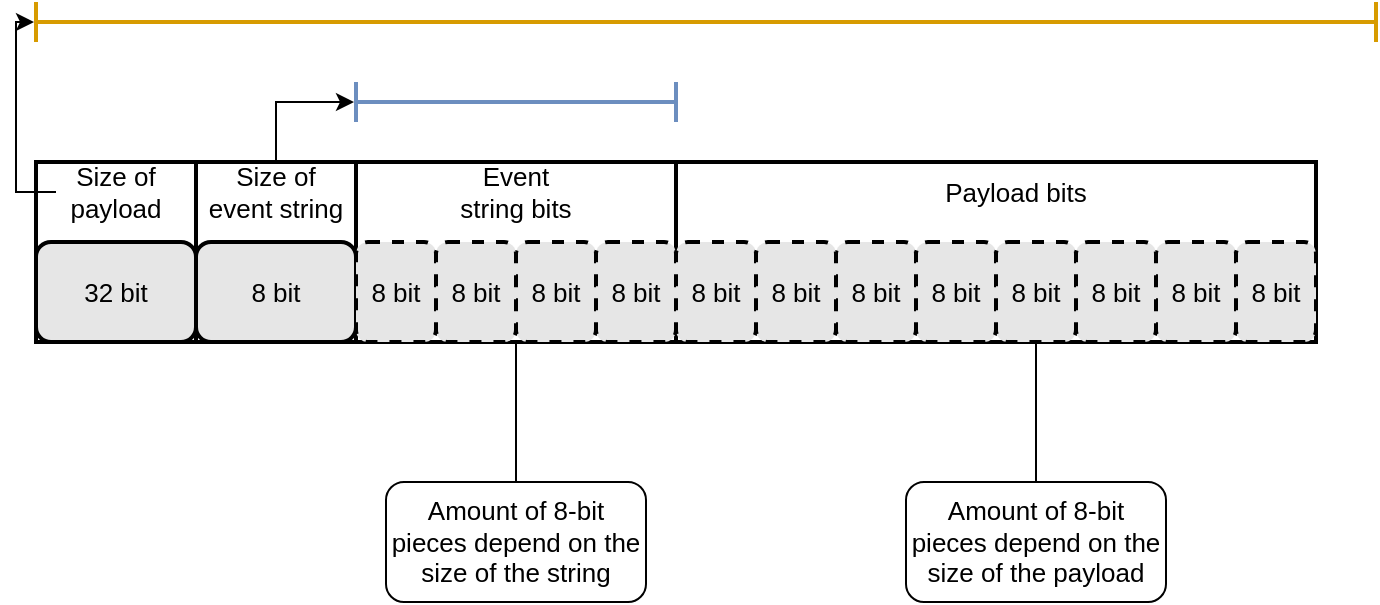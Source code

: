 <mxfile version="15.4.1" type="github">
  <diagram id="SwRV0uEczVV8MqBAX64z" name="Page-1">
    <mxGraphModel dx="983" dy="588" grid="1" gridSize="10" guides="1" tooltips="1" connect="1" arrows="1" fold="1" page="1" pageScale="1" pageWidth="827" pageHeight="1169" math="0" shadow="0">
      <root>
        <mxCell id="0" />
        <mxCell id="1" parent="0" />
        <mxCell id="a4_cbmze4R0DbBTKldTj-1" value="" style="rounded=0;whiteSpace=wrap;html=1;fontSize=13;align=left;strokeWidth=2;" vertex="1" parent="1">
          <mxGeometry x="80" y="240" width="640" height="90" as="geometry" />
        </mxCell>
        <mxCell id="a4_cbmze4R0DbBTKldTj-2" value="" style="shape=crossbar;whiteSpace=wrap;html=1;rounded=1;direction=south;fontSize=13;strokeWidth=2;fillColor=#E6E6E6;gradientColor=none;align=left;" vertex="1" parent="1">
          <mxGeometry x="150" y="240" width="20" height="90" as="geometry" />
        </mxCell>
        <mxCell id="a4_cbmze4R0DbBTKldTj-3" value="" style="shape=crossbar;whiteSpace=wrap;html=1;rounded=1;direction=south;fontSize=13;strokeWidth=2;fillColor=#E6E6E6;gradientColor=none;align=left;" vertex="1" parent="1">
          <mxGeometry x="230" y="240" width="20" height="90" as="geometry" />
        </mxCell>
        <mxCell id="a4_cbmze4R0DbBTKldTj-26" style="edgeStyle=orthogonalEdgeStyle;rounded=0;orthogonalLoop=1;jettySize=auto;html=1;exitX=0;exitY=0.5;exitDx=0;exitDy=0;entryX=0;entryY=0.5;entryDx=0;entryDy=0;entryPerimeter=0;fontSize=13;startArrow=none;startFill=0;endArrow=classic;endFill=1;strokeWidth=1;" edge="1" parent="1" source="a4_cbmze4R0DbBTKldTj-5" target="a4_cbmze4R0DbBTKldTj-20">
          <mxGeometry relative="1" as="geometry" />
        </mxCell>
        <mxCell id="a4_cbmze4R0DbBTKldTj-5" value="Size of payload" style="text;html=1;strokeColor=none;fillColor=none;align=center;verticalAlign=middle;whiteSpace=wrap;rounded=0;fontSize=13;" vertex="1" parent="1">
          <mxGeometry x="90" y="240" width="60" height="30" as="geometry" />
        </mxCell>
        <mxCell id="a4_cbmze4R0DbBTKldTj-6" value="Event string bits" style="text;html=1;strokeColor=none;fillColor=none;align=center;verticalAlign=middle;whiteSpace=wrap;rounded=0;fontSize=13;" vertex="1" parent="1">
          <mxGeometry x="290" y="240" width="60" height="30" as="geometry" />
        </mxCell>
        <mxCell id="a4_cbmze4R0DbBTKldTj-8" value="32 bit" style="rounded=1;whiteSpace=wrap;html=1;fontSize=13;strokeWidth=2;fillColor=#E6E6E6;gradientColor=none;align=center;" vertex="1" parent="1">
          <mxGeometry x="80" y="280" width="80" height="50" as="geometry" />
        </mxCell>
        <mxCell id="a4_cbmze4R0DbBTKldTj-25" style="edgeStyle=orthogonalEdgeStyle;rounded=0;orthogonalLoop=1;jettySize=auto;html=1;exitX=0.5;exitY=0;exitDx=0;exitDy=0;entryX=0;entryY=0.5;entryDx=0;entryDy=0;entryPerimeter=0;fontSize=13;startArrow=none;startFill=0;endArrow=classic;endFill=1;strokeWidth=1;" edge="1" parent="1" source="a4_cbmze4R0DbBTKldTj-9" target="a4_cbmze4R0DbBTKldTj-24">
          <mxGeometry relative="1" as="geometry" />
        </mxCell>
        <mxCell id="a4_cbmze4R0DbBTKldTj-9" value="Size of event string" style="text;html=1;strokeColor=none;fillColor=none;align=center;verticalAlign=middle;whiteSpace=wrap;rounded=0;fontSize=13;" vertex="1" parent="1">
          <mxGeometry x="165" y="240" width="70" height="30" as="geometry" />
        </mxCell>
        <mxCell id="a4_cbmze4R0DbBTKldTj-10" value="8 bit" style="rounded=1;whiteSpace=wrap;html=1;fontSize=13;strokeWidth=2;fillColor=#E6E6E6;gradientColor=none;align=center;" vertex="1" parent="1">
          <mxGeometry x="160" y="280" width="80" height="50" as="geometry" />
        </mxCell>
        <mxCell id="a4_cbmze4R0DbBTKldTj-11" value="" style="shape=crossbar;whiteSpace=wrap;html=1;rounded=1;direction=south;fontSize=13;strokeWidth=2;fillColor=#E6E6E6;gradientColor=none;align=left;" vertex="1" parent="1">
          <mxGeometry x="390" y="240" width="20" height="90" as="geometry" />
        </mxCell>
        <mxCell id="a4_cbmze4R0DbBTKldTj-13" value="8 bit" style="rounded=1;whiteSpace=wrap;html=1;fontSize=13;strokeWidth=2;fillColor=#E6E6E6;gradientColor=none;align=center;dashed=1;" vertex="1" parent="1">
          <mxGeometry x="320" y="280" width="40" height="50" as="geometry" />
        </mxCell>
        <mxCell id="a4_cbmze4R0DbBTKldTj-15" value="8 bit" style="rounded=1;whiteSpace=wrap;html=1;fontSize=13;strokeWidth=2;fillColor=#E6E6E6;gradientColor=none;align=center;dashed=1;" vertex="1" parent="1">
          <mxGeometry x="240" y="280" width="40" height="50" as="geometry" />
        </mxCell>
        <mxCell id="a4_cbmze4R0DbBTKldTj-16" value="8 bit" style="rounded=1;whiteSpace=wrap;html=1;fontSize=13;strokeWidth=2;fillColor=#E6E6E6;gradientColor=none;align=center;strokeColor=default;dashed=1;" vertex="1" parent="1">
          <mxGeometry x="280" y="280" width="40" height="50" as="geometry" />
        </mxCell>
        <mxCell id="a4_cbmze4R0DbBTKldTj-17" value="8 bit" style="rounded=1;whiteSpace=wrap;html=1;fontSize=13;strokeWidth=2;fillColor=#E6E6E6;gradientColor=none;align=center;dashed=1;" vertex="1" parent="1">
          <mxGeometry x="360" y="280" width="40" height="50" as="geometry" />
        </mxCell>
        <mxCell id="a4_cbmze4R0DbBTKldTj-19" style="edgeStyle=orthogonalEdgeStyle;rounded=0;orthogonalLoop=1;jettySize=auto;html=1;entryX=1;entryY=1;entryDx=0;entryDy=0;fontSize=13;startArrow=none;startFill=0;strokeWidth=1;endArrow=none;endFill=0;" edge="1" parent="1" source="a4_cbmze4R0DbBTKldTj-18" target="a4_cbmze4R0DbBTKldTj-16">
          <mxGeometry relative="1" as="geometry" />
        </mxCell>
        <mxCell id="a4_cbmze4R0DbBTKldTj-18" value="Amount of 8-bit pieces depend on the size of the string" style="rounded=1;whiteSpace=wrap;html=1;fontSize=13;strokeWidth=1;align=center;" vertex="1" parent="1">
          <mxGeometry x="255" y="400" width="130" height="60" as="geometry" />
        </mxCell>
        <mxCell id="a4_cbmze4R0DbBTKldTj-20" value="" style="shape=crossbar;whiteSpace=wrap;html=1;rounded=1;fontSize=13;strokeColor=#d79b00;strokeWidth=2;fillColor=#ffe6cc;align=center;perimeterSpacing=1;" vertex="1" parent="1">
          <mxGeometry x="80" y="160" width="670" height="20" as="geometry" />
        </mxCell>
        <mxCell id="a4_cbmze4R0DbBTKldTj-24" value="" style="shape=crossbar;whiteSpace=wrap;html=1;rounded=1;fontSize=13;strokeColor=#6c8ebf;strokeWidth=2;fillColor=#dae8fc;align=center;perimeterSpacing=1;" vertex="1" parent="1">
          <mxGeometry x="240" y="200" width="160" height="20" as="geometry" />
        </mxCell>
        <mxCell id="a4_cbmze4R0DbBTKldTj-27" value="Payload bits" style="text;html=1;strokeColor=none;fillColor=none;align=center;verticalAlign=middle;whiteSpace=wrap;rounded=0;fontSize=13;" vertex="1" parent="1">
          <mxGeometry x="510" y="240" width="120" height="30" as="geometry" />
        </mxCell>
        <mxCell id="a4_cbmze4R0DbBTKldTj-28" value="8 bit" style="rounded=1;whiteSpace=wrap;html=1;fontSize=13;strokeWidth=2;fillColor=#E6E6E6;gradientColor=none;align=center;dashed=1;" vertex="1" parent="1">
          <mxGeometry x="480" y="280" width="40" height="50" as="geometry" />
        </mxCell>
        <mxCell id="a4_cbmze4R0DbBTKldTj-29" value="8 bit" style="rounded=1;whiteSpace=wrap;html=1;fontSize=13;strokeWidth=2;fillColor=#E6E6E6;gradientColor=none;align=center;dashed=1;" vertex="1" parent="1">
          <mxGeometry x="400" y="280" width="40" height="50" as="geometry" />
        </mxCell>
        <mxCell id="a4_cbmze4R0DbBTKldTj-30" value="8 bit" style="rounded=1;whiteSpace=wrap;html=1;fontSize=13;strokeWidth=2;fillColor=#E6E6E6;gradientColor=none;align=center;strokeColor=default;dashed=1;" vertex="1" parent="1">
          <mxGeometry x="440" y="280" width="40" height="50" as="geometry" />
        </mxCell>
        <mxCell id="a4_cbmze4R0DbBTKldTj-31" value="8 bit" style="rounded=1;whiteSpace=wrap;html=1;fontSize=13;strokeWidth=2;fillColor=#E6E6E6;gradientColor=none;align=center;dashed=1;" vertex="1" parent="1">
          <mxGeometry x="520" y="280" width="40" height="50" as="geometry" />
        </mxCell>
        <mxCell id="a4_cbmze4R0DbBTKldTj-32" value="8 bit" style="rounded=1;whiteSpace=wrap;html=1;fontSize=13;strokeWidth=2;fillColor=#E6E6E6;gradientColor=none;align=center;dashed=1;" vertex="1" parent="1">
          <mxGeometry x="640" y="280" width="40" height="50" as="geometry" />
        </mxCell>
        <mxCell id="a4_cbmze4R0DbBTKldTj-33" value="8 bit" style="rounded=1;whiteSpace=wrap;html=1;fontSize=13;strokeWidth=2;fillColor=#E6E6E6;gradientColor=none;align=center;dashed=1;" vertex="1" parent="1">
          <mxGeometry x="560" y="280" width="40" height="50" as="geometry" />
        </mxCell>
        <mxCell id="a4_cbmze4R0DbBTKldTj-34" value="8 bit" style="rounded=1;whiteSpace=wrap;html=1;fontSize=13;strokeWidth=2;fillColor=#E6E6E6;gradientColor=none;align=center;strokeColor=default;dashed=1;" vertex="1" parent="1">
          <mxGeometry x="600" y="280" width="40" height="50" as="geometry" />
        </mxCell>
        <mxCell id="a4_cbmze4R0DbBTKldTj-35" value="8 bit" style="rounded=1;whiteSpace=wrap;html=1;fontSize=13;strokeWidth=2;fillColor=#E6E6E6;gradientColor=none;align=center;dashed=1;" vertex="1" parent="1">
          <mxGeometry x="680" y="280" width="40" height="50" as="geometry" />
        </mxCell>
        <mxCell id="a4_cbmze4R0DbBTKldTj-37" style="edgeStyle=orthogonalEdgeStyle;rounded=0;orthogonalLoop=1;jettySize=auto;html=1;entryX=0.5;entryY=1;entryDx=0;entryDy=0;fontSize=13;startArrow=none;startFill=0;endArrow=none;endFill=0;strokeWidth=1;" edge="1" parent="1" source="a4_cbmze4R0DbBTKldTj-36" target="a4_cbmze4R0DbBTKldTj-33">
          <mxGeometry relative="1" as="geometry" />
        </mxCell>
        <mxCell id="a4_cbmze4R0DbBTKldTj-36" value="Amount of 8-bit pieces depend on the size of the payload" style="rounded=1;whiteSpace=wrap;html=1;fontSize=13;strokeWidth=1;align=center;" vertex="1" parent="1">
          <mxGeometry x="515" y="400" width="130" height="60" as="geometry" />
        </mxCell>
      </root>
    </mxGraphModel>
  </diagram>
</mxfile>
